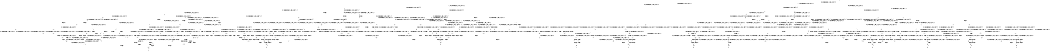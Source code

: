 digraph BCG {
size = "7, 10.5";
center = TRUE;
node [shape = circle];
0 [peripheries = 2];
0 -> 1 [label = "EX !0 !ATOMIC_EXCH_BRANCH (1, +0, TRUE, +0, 1, TRUE) !{0, 1, 2}"];
0 -> 2 [label = "EX !2 !ATOMIC_EXCH_BRANCH (1, +1, TRUE, +1, 1, FALSE) !{0, 1, 2}"];
0 -> 3 [label = "EX !1 !ATOMIC_EXCH_BRANCH (1, +1, TRUE, +0, 3, TRUE) !{0, 1, 2}"];
0 -> 4 [label = "EX !0 !ATOMIC_EXCH_BRANCH (1, +0, TRUE, +0, 1, TRUE) !{0, 1, 2}"];
1 -> 1 [label = "EX !0 !ATOMIC_EXCH_BRANCH (1, +0, TRUE, +0, 1, TRUE) !{0, 1, 2}"];
1 -> 5 [label = "EX !2 !ATOMIC_EXCH_BRANCH (1, +1, TRUE, +1, 1, FALSE) !{0, 1, 2}"];
1 -> 6 [label = "EX !1 !ATOMIC_EXCH_BRANCH (1, +1, TRUE, +0, 3, TRUE) !{0, 1, 2}"];
1 -> 4 [label = "EX !0 !ATOMIC_EXCH_BRANCH (1, +0, TRUE, +0, 1, TRUE) !{0, 1, 2}"];
2 -> 7 [label = "EX !0 !ATOMIC_EXCH_BRANCH (1, +0, TRUE, +0, 1, FALSE) !{0, 1, 2}"];
2 -> 8 [label = "EX !1 !ATOMIC_EXCH_BRANCH (1, +1, TRUE, +0, 3, FALSE) !{0, 1, 2}"];
2 -> 9 [label = "TERMINATE !2"];
2 -> 10 [label = "EX !0 !ATOMIC_EXCH_BRANCH (1, +0, TRUE, +0, 1, FALSE) !{0, 1, 2}"];
3 -> 11 [label = "EX !0 !ATOMIC_EXCH_BRANCH (1, +0, TRUE, +0, 1, FALSE) !{0, 1, 2}"];
3 -> 12 [label = "EX !2 !ATOMIC_EXCH_BRANCH (1, +1, TRUE, +1, 1, TRUE) !{0, 1, 2}"];
3 -> 13 [label = "TERMINATE !1"];
3 -> 14 [label = "EX !0 !ATOMIC_EXCH_BRANCH (1, +0, TRUE, +0, 1, FALSE) !{0, 1, 2}"];
4 -> 15 [label = "EX !1 !ATOMIC_EXCH_BRANCH (1, +1, TRUE, +0, 3, TRUE) !{0, 1, 2}"];
4 -> 4 [label = "EX !0 !ATOMIC_EXCH_BRANCH (1, +0, TRUE, +0, 1, TRUE) !{0, 1, 2}"];
4 -> 16 [label = "EX !2 !ATOMIC_EXCH_BRANCH (1, +1, TRUE, +1, 1, FALSE) !{0, 1, 2}"];
4 -> 17 [label = "EX !1 !ATOMIC_EXCH_BRANCH (1, +1, TRUE, +0, 3, TRUE) !{0, 1, 2}"];
5 -> 7 [label = "EX !0 !ATOMIC_EXCH_BRANCH (1, +0, TRUE, +0, 1, FALSE) !{0, 1, 2}"];
5 -> 18 [label = "EX !1 !ATOMIC_EXCH_BRANCH (1, +1, TRUE, +0, 3, FALSE) !{0, 1, 2}"];
5 -> 19 [label = "TERMINATE !2"];
5 -> 10 [label = "EX !0 !ATOMIC_EXCH_BRANCH (1, +0, TRUE, +0, 1, FALSE) !{0, 1, 2}"];
6 -> 11 [label = "EX !0 !ATOMIC_EXCH_BRANCH (1, +0, TRUE, +0, 1, FALSE) !{0, 1, 2}"];
6 -> 20 [label = "EX !2 !ATOMIC_EXCH_BRANCH (1, +1, TRUE, +1, 1, TRUE) !{0, 1, 2}"];
6 -> 21 [label = "TERMINATE !1"];
6 -> 14 [label = "EX !0 !ATOMIC_EXCH_BRANCH (1, +0, TRUE, +0, 1, FALSE) !{0, 1, 2}"];
7 -> 22 [label = "EX !1 !ATOMIC_EXCH_BRANCH (1, +1, TRUE, +0, 3, TRUE) !{0, 1, 2}"];
7 -> 23 [label = "TERMINATE !0"];
7 -> 24 [label = "TERMINATE !2"];
8 -> 25 [label = "EX !1 !ATOMIC_EXCH_BRANCH (1, +1, TRUE, +1, 1, TRUE) !{0, 1, 2}"];
8 -> 26 [label = "EX !0 !ATOMIC_EXCH_BRANCH (1, +0, TRUE, +0, 1, FALSE) !{0, 1, 2}"];
8 -> 27 [label = "TERMINATE !2"];
8 -> 28 [label = "EX !0 !ATOMIC_EXCH_BRANCH (1, +0, TRUE, +0, 1, FALSE) !{0, 1, 2}"];
9 -> 29 [label = "EX !0 !ATOMIC_EXCH_BRANCH (1, +0, TRUE, +0, 1, FALSE) !{0, 1}"];
9 -> 30 [label = "EX !1 !ATOMIC_EXCH_BRANCH (1, +1, TRUE, +0, 3, FALSE) !{0, 1}"];
9 -> 31 [label = "EX !0 !ATOMIC_EXCH_BRANCH (1, +0, TRUE, +0, 1, FALSE) !{0, 1}"];
10 -> 32 [label = "EX !1 !ATOMIC_EXCH_BRANCH (1, +1, TRUE, +0, 3, TRUE) !{0, 1, 2}"];
10 -> 33 [label = "EX !1 !ATOMIC_EXCH_BRANCH (1, +1, TRUE, +0, 3, TRUE) !{0, 1, 2}"];
10 -> 34 [label = "TERMINATE !0"];
10 -> 35 [label = "TERMINATE !2"];
11 -> 22 [label = "EX !2 !ATOMIC_EXCH_BRANCH (1, +1, TRUE, +1, 1, FALSE) !{0, 1, 2}"];
11 -> 36 [label = "TERMINATE !0"];
11 -> 37 [label = "TERMINATE !1"];
12 -> 12 [label = "EX !2 !ATOMIC_EXCH_BRANCH (1, +1, TRUE, +1, 1, TRUE) !{0, 1, 2}"];
12 -> 38 [label = "EX !0 !ATOMIC_EXCH_BRANCH (1, +0, TRUE, +0, 1, FALSE) !{0, 1, 2}"];
12 -> 39 [label = "TERMINATE !1"];
12 -> 40 [label = "EX !0 !ATOMIC_EXCH_BRANCH (1, +0, TRUE, +0, 1, FALSE) !{0, 1, 2}"];
13 -> 41 [label = "EX !0 !ATOMIC_EXCH_BRANCH (1, +0, TRUE, +0, 1, FALSE) !{0, 2}"];
13 -> 42 [label = "EX !2 !ATOMIC_EXCH_BRANCH (1, +1, TRUE, +1, 1, TRUE) !{0, 2}"];
13 -> 43 [label = "EX !0 !ATOMIC_EXCH_BRANCH (1, +0, TRUE, +0, 1, FALSE) !{0, 2}"];
14 -> 33 [label = "EX !2 !ATOMIC_EXCH_BRANCH (1, +1, TRUE, +1, 1, FALSE) !{0, 1, 2}"];
14 -> 44 [label = "TERMINATE !0"];
14 -> 45 [label = "TERMINATE !1"];
15 -> 46 [label = "EX !2 !ATOMIC_EXCH_BRANCH (1, +1, TRUE, +1, 1, TRUE) !{0, 1, 2}"];
15 -> 47 [label = "EX !0 !ATOMIC_EXCH_BRANCH (1, +0, TRUE, +0, 1, FALSE) !{0, 1, 2}"];
15 -> 48 [label = "EX !2 !ATOMIC_EXCH_BRANCH (1, +1, TRUE, +1, 1, TRUE) !{0, 1, 2}"];
15 -> 49 [label = "TERMINATE !1"];
16 -> 50 [label = "EX !1 !ATOMIC_EXCH_BRANCH (1, +1, TRUE, +0, 3, FALSE) !{0, 1, 2}"];
16 -> 10 [label = "EX !0 !ATOMIC_EXCH_BRANCH (1, +0, TRUE, +0, 1, FALSE) !{0, 1, 2}"];
16 -> 51 [label = "EX !1 !ATOMIC_EXCH_BRANCH (1, +1, TRUE, +0, 3, FALSE) !{0, 1, 2}"];
16 -> 52 [label = "TERMINATE !2"];
17 -> 14 [label = "EX !0 !ATOMIC_EXCH_BRANCH (1, +0, TRUE, +0, 1, FALSE) !{0, 1, 2}"];
17 -> 53 [label = "EX !2 !ATOMIC_EXCH_BRANCH (1, +1, TRUE, +1, 1, TRUE) !{0, 1, 2}"];
17 -> 54 [label = "TERMINATE !1"];
18 -> 26 [label = "EX !0 !ATOMIC_EXCH_BRANCH (1, +0, TRUE, +0, 1, FALSE) !{0, 1, 2}"];
18 -> 55 [label = "EX !1 !ATOMIC_EXCH_BRANCH (1, +1, TRUE, +1, 1, TRUE) !{0, 1, 2}"];
18 -> 56 [label = "TERMINATE !2"];
18 -> 28 [label = "EX !0 !ATOMIC_EXCH_BRANCH (1, +0, TRUE, +0, 1, FALSE) !{0, 1, 2}"];
19 -> 29 [label = "EX !0 !ATOMIC_EXCH_BRANCH (1, +0, TRUE, +0, 1, FALSE) !{0, 1}"];
19 -> 57 [label = "EX !1 !ATOMIC_EXCH_BRANCH (1, +1, TRUE, +0, 3, FALSE) !{0, 1}"];
19 -> 31 [label = "EX !0 !ATOMIC_EXCH_BRANCH (1, +0, TRUE, +0, 1, FALSE) !{0, 1}"];
20 -> 38 [label = "EX !0 !ATOMIC_EXCH_BRANCH (1, +0, TRUE, +0, 1, FALSE) !{0, 1, 2}"];
20 -> 20 [label = "EX !2 !ATOMIC_EXCH_BRANCH (1, +1, TRUE, +1, 1, TRUE) !{0, 1, 2}"];
20 -> 58 [label = "TERMINATE !1"];
20 -> 40 [label = "EX !0 !ATOMIC_EXCH_BRANCH (1, +0, TRUE, +0, 1, FALSE) !{0, 1, 2}"];
21 -> 41 [label = "EX !0 !ATOMIC_EXCH_BRANCH (1, +0, TRUE, +0, 1, FALSE) !{0, 2}"];
21 -> 59 [label = "EX !2 !ATOMIC_EXCH_BRANCH (1, +1, TRUE, +1, 1, TRUE) !{0, 2}"];
21 -> 43 [label = "EX !0 !ATOMIC_EXCH_BRANCH (1, +0, TRUE, +0, 1, FALSE) !{0, 2}"];
22 -> 60 [label = "TERMINATE !0"];
22 -> 61 [label = "TERMINATE !2"];
22 -> 62 [label = "TERMINATE !1"];
23 -> 63 [label = "EX !1 !ATOMIC_EXCH_BRANCH (1, +1, TRUE, +0, 3, TRUE) !{1, 2}"];
23 -> 64 [label = "TERMINATE !2"];
23 -> 65 [label = "EX !1 !ATOMIC_EXCH_BRANCH (1, +1, TRUE, +0, 3, TRUE) !{1, 2}"];
24 -> 66 [label = "EX !1 !ATOMIC_EXCH_BRANCH (1, +1, TRUE, +0, 3, TRUE) !{0, 1}"];
24 -> 64 [label = "TERMINATE !0"];
25 -> 8 [label = "EX !1 !ATOMIC_EXCH_BRANCH (1, +1, TRUE, +0, 3, FALSE) !{0, 1, 2}"];
25 -> 67 [label = "EX !0 !ATOMIC_EXCH_BRANCH (1, +0, TRUE, +0, 1, FALSE) !{0, 1, 2}"];
25 -> 68 [label = "TERMINATE !2"];
25 -> 69 [label = "EX !0 !ATOMIC_EXCH_BRANCH (1, +0, TRUE, +0, 1, FALSE) !{0, 1, 2}"];
26 -> 22 [label = "EX !1 !ATOMIC_EXCH_BRANCH (1, +1, TRUE, +1, 1, FALSE) !{0, 1, 2}"];
26 -> 70 [label = "TERMINATE !0"];
26 -> 71 [label = "TERMINATE !2"];
27 -> 72 [label = "EX !1 !ATOMIC_EXCH_BRANCH (1, +1, TRUE, +1, 1, TRUE) !{0, 1}"];
27 -> 73 [label = "EX !0 !ATOMIC_EXCH_BRANCH (1, +0, TRUE, +0, 1, FALSE) !{0, 1}"];
27 -> 74 [label = "EX !0 !ATOMIC_EXCH_BRANCH (1, +0, TRUE, +0, 1, FALSE) !{0, 1}"];
28 -> 32 [label = "EX !1 !ATOMIC_EXCH_BRANCH (1, +1, TRUE, +1, 1, FALSE) !{0, 1, 2}"];
28 -> 33 [label = "EX !1 !ATOMIC_EXCH_BRANCH (1, +1, TRUE, +1, 1, FALSE) !{0, 1, 2}"];
28 -> 75 [label = "TERMINATE !0"];
28 -> 76 [label = "TERMINATE !2"];
29 -> 66 [label = "EX !1 !ATOMIC_EXCH_BRANCH (1, +1, TRUE, +0, 3, TRUE) !{0, 1}"];
29 -> 64 [label = "TERMINATE !0"];
30 -> 72 [label = "EX !1 !ATOMIC_EXCH_BRANCH (1, +1, TRUE, +1, 1, TRUE) !{0, 1}"];
30 -> 73 [label = "EX !0 !ATOMIC_EXCH_BRANCH (1, +0, TRUE, +0, 1, FALSE) !{0, 1}"];
30 -> 74 [label = "EX !0 !ATOMIC_EXCH_BRANCH (1, +0, TRUE, +0, 1, FALSE) !{0, 1}"];
31 -> 77 [label = "EX !1 !ATOMIC_EXCH_BRANCH (1, +1, TRUE, +0, 3, TRUE) !{0, 1}"];
31 -> 78 [label = "EX !1 !ATOMIC_EXCH_BRANCH (1, +1, TRUE, +0, 3, TRUE) !{0, 1}"];
31 -> 79 [label = "TERMINATE !0"];
32 -> 80 [label = "TERMINATE !0"];
32 -> 81 [label = "TERMINATE !2"];
32 -> 82 [label = "TERMINATE !1"];
33 -> 83 [label = "TERMINATE !0"];
33 -> 84 [label = "TERMINATE !2"];
33 -> 85 [label = "TERMINATE !1"];
34 -> 86 [label = "EX !1 !ATOMIC_EXCH_BRANCH (1, +1, TRUE, +0, 3, TRUE) !{1, 2}"];
34 -> 87 [label = "TERMINATE !2"];
35 -> 88 [label = "EX !1 !ATOMIC_EXCH_BRANCH (1, +1, TRUE, +0, 3, TRUE) !{0, 1}"];
35 -> 87 [label = "TERMINATE !0"];
36 -> 63 [label = "EX !2 !ATOMIC_EXCH_BRANCH (1, +1, TRUE, +1, 1, FALSE) !{1, 2}"];
36 -> 89 [label = "TERMINATE !1"];
37 -> 90 [label = "EX !2 !ATOMIC_EXCH_BRANCH (1, +1, TRUE, +1, 1, FALSE) !{0, 2}"];
37 -> 89 [label = "TERMINATE !0"];
38 -> 22 [label = "EX !2 !ATOMIC_EXCH_BRANCH (1, +1, TRUE, +1, 1, FALSE) !{0, 1, 2}"];
38 -> 91 [label = "TERMINATE !0"];
38 -> 92 [label = "TERMINATE !1"];
39 -> 42 [label = "EX !2 !ATOMIC_EXCH_BRANCH (1, +1, TRUE, +1, 1, TRUE) !{0, 2}"];
39 -> 93 [label = "EX !0 !ATOMIC_EXCH_BRANCH (1, +0, TRUE, +0, 1, FALSE) !{0, 2}"];
39 -> 94 [label = "EX !0 !ATOMIC_EXCH_BRANCH (1, +0, TRUE, +0, 1, FALSE) !{0, 2}"];
40 -> 33 [label = "EX !2 !ATOMIC_EXCH_BRANCH (1, +1, TRUE, +1, 1, FALSE) !{0, 1, 2}"];
40 -> 95 [label = "TERMINATE !0"];
40 -> 96 [label = "TERMINATE !1"];
41 -> 90 [label = "EX !2 !ATOMIC_EXCH_BRANCH (1, +1, TRUE, +1, 1, FALSE) !{0, 2}"];
41 -> 89 [label = "TERMINATE !0"];
42 -> 42 [label = "EX !2 !ATOMIC_EXCH_BRANCH (1, +1, TRUE, +1, 1, TRUE) !{0, 2}"];
42 -> 93 [label = "EX !0 !ATOMIC_EXCH_BRANCH (1, +0, TRUE, +0, 1, FALSE) !{0, 2}"];
42 -> 94 [label = "EX !0 !ATOMIC_EXCH_BRANCH (1, +0, TRUE, +0, 1, FALSE) !{0, 2}"];
43 -> 97 [label = "EX !2 !ATOMIC_EXCH_BRANCH (1, +1, TRUE, +1, 1, FALSE) !{0, 2}"];
43 -> 98 [label = "EX !2 !ATOMIC_EXCH_BRANCH (1, +1, TRUE, +1, 1, FALSE) !{0, 2}"];
43 -> 99 [label = "TERMINATE !0"];
44 -> 86 [label = "EX !2 !ATOMIC_EXCH_BRANCH (1, +1, TRUE, +1, 1, FALSE) !{1, 2}"];
44 -> 100 [label = "TERMINATE !1"];
45 -> 101 [label = "EX !2 !ATOMIC_EXCH_BRANCH (1, +1, TRUE, +1, 1, FALSE) !{0, 2}"];
45 -> 100 [label = "TERMINATE !0"];
46 -> 102 [label = "EX !0 !ATOMIC_EXCH_BRANCH (1, +0, TRUE, +0, 1, FALSE) !{0, 1, 2}"];
46 -> 46 [label = "EX !2 !ATOMIC_EXCH_BRANCH (1, +1, TRUE, +1, 1, TRUE) !{0, 1, 2}"];
46 -> 103 [label = "TERMINATE !1"];
46 -> 40 [label = "EX !0 !ATOMIC_EXCH_BRANCH (1, +0, TRUE, +0, 1, FALSE) !{0, 1, 2}"];
47 -> 104 [label = "EX !2 !ATOMIC_EXCH_BRANCH (1, +1, TRUE, +1, 1, FALSE) !{0, 1, 2}"];
47 -> 32 [label = "EX !2 !ATOMIC_EXCH_BRANCH (1, +1, TRUE, +1, 1, FALSE) !{0, 1, 2}"];
47 -> 105 [label = "TERMINATE !0"];
47 -> 106 [label = "TERMINATE !1"];
48 -> 46 [label = "EX !2 !ATOMIC_EXCH_BRANCH (1, +1, TRUE, +1, 1, TRUE) !{0, 1, 2}"];
48 -> 107 [label = "EX !0 !ATOMIC_EXCH_BRANCH (1, +0, TRUE, +0, 1, FALSE) !{0, 1, 2}"];
48 -> 48 [label = "EX !2 !ATOMIC_EXCH_BRANCH (1, +1, TRUE, +1, 1, TRUE) !{0, 1, 2}"];
48 -> 108 [label = "TERMINATE !1"];
49 -> 109 [label = "EX !0 !ATOMIC_EXCH_BRANCH (1, +0, TRUE, +0, 1, FALSE) !{0, 2}"];
49 -> 110 [label = "EX !2 !ATOMIC_EXCH_BRANCH (1, +1, TRUE, +1, 1, TRUE) !{0, 2}"];
50 -> 111 [label = "EX !0 !ATOMIC_EXCH_BRANCH (1, +0, TRUE, +0, 1, FALSE) !{0, 1, 2}"];
50 -> 112 [label = "EX !1 !ATOMIC_EXCH_BRANCH (1, +1, TRUE, +1, 1, TRUE) !{0, 1, 2}"];
50 -> 113 [label = "TERMINATE !2"];
51 -> 112 [label = "EX !1 !ATOMIC_EXCH_BRANCH (1, +1, TRUE, +1, 1, TRUE) !{0, 1, 2}"];
51 -> 28 [label = "EX !0 !ATOMIC_EXCH_BRANCH (1, +0, TRUE, +0, 1, FALSE) !{0, 1, 2}"];
51 -> 114 [label = "EX !1 !ATOMIC_EXCH_BRANCH (1, +1, TRUE, +1, 1, TRUE) !{0, 1, 2}"];
51 -> 115 [label = "TERMINATE !2"];
52 -> 116 [label = "EX !0 !ATOMIC_EXCH_BRANCH (1, +0, TRUE, +0, 1, FALSE) !{0, 1}"];
52 -> 117 [label = "EX !1 !ATOMIC_EXCH_BRANCH (1, +1, TRUE, +0, 3, FALSE) !{0, 1}"];
53 -> 40 [label = "EX !0 !ATOMIC_EXCH_BRANCH (1, +0, TRUE, +0, 1, FALSE) !{0, 1, 2}"];
53 -> 53 [label = "EX !2 !ATOMIC_EXCH_BRANCH (1, +1, TRUE, +1, 1, TRUE) !{0, 1, 2}"];
53 -> 118 [label = "TERMINATE !1"];
54 -> 119 [label = "EX !0 !ATOMIC_EXCH_BRANCH (1, +0, TRUE, +0, 1, FALSE) !{0, 2}"];
54 -> 120 [label = "EX !2 !ATOMIC_EXCH_BRANCH (1, +1, TRUE, +1, 1, TRUE) !{0, 2}"];
55 -> 67 [label = "EX !0 !ATOMIC_EXCH_BRANCH (1, +0, TRUE, +0, 1, FALSE) !{0, 1, 2}"];
55 -> 18 [label = "EX !1 !ATOMIC_EXCH_BRANCH (1, +1, TRUE, +0, 3, FALSE) !{0, 1, 2}"];
55 -> 121 [label = "TERMINATE !2"];
55 -> 69 [label = "EX !0 !ATOMIC_EXCH_BRANCH (1, +0, TRUE, +0, 1, FALSE) !{0, 1, 2}"];
56 -> 73 [label = "EX !0 !ATOMIC_EXCH_BRANCH (1, +0, TRUE, +0, 1, FALSE) !{0, 1}"];
56 -> 122 [label = "EX !1 !ATOMIC_EXCH_BRANCH (1, +1, TRUE, +1, 1, TRUE) !{0, 1}"];
56 -> 74 [label = "EX !0 !ATOMIC_EXCH_BRANCH (1, +0, TRUE, +0, 1, FALSE) !{0, 1}"];
57 -> 73 [label = "EX !0 !ATOMIC_EXCH_BRANCH (1, +0, TRUE, +0, 1, FALSE) !{0, 1}"];
57 -> 122 [label = "EX !1 !ATOMIC_EXCH_BRANCH (1, +1, TRUE, +1, 1, TRUE) !{0, 1}"];
57 -> 74 [label = "EX !0 !ATOMIC_EXCH_BRANCH (1, +0, TRUE, +0, 1, FALSE) !{0, 1}"];
58 -> 93 [label = "EX !0 !ATOMIC_EXCH_BRANCH (1, +0, TRUE, +0, 1, FALSE) !{0, 2}"];
58 -> 59 [label = "EX !2 !ATOMIC_EXCH_BRANCH (1, +1, TRUE, +1, 1, TRUE) !{0, 2}"];
58 -> 94 [label = "EX !0 !ATOMIC_EXCH_BRANCH (1, +0, TRUE, +0, 1, FALSE) !{0, 2}"];
59 -> 93 [label = "EX !0 !ATOMIC_EXCH_BRANCH (1, +0, TRUE, +0, 1, FALSE) !{0, 2}"];
59 -> 59 [label = "EX !2 !ATOMIC_EXCH_BRANCH (1, +1, TRUE, +1, 1, TRUE) !{0, 2}"];
59 -> 94 [label = "EX !0 !ATOMIC_EXCH_BRANCH (1, +0, TRUE, +0, 1, FALSE) !{0, 2}"];
60 -> 123 [label = "TERMINATE !2"];
60 -> 124 [label = "TERMINATE !1"];
61 -> 123 [label = "TERMINATE !0"];
61 -> 125 [label = "TERMINATE !1"];
62 -> 124 [label = "TERMINATE !0"];
62 -> 125 [label = "TERMINATE !2"];
63 -> 123 [label = "TERMINATE !2"];
63 -> 124 [label = "TERMINATE !1"];
64 -> 126 [label = "EX !1 !ATOMIC_EXCH_BRANCH (1, +1, TRUE, +0, 3, TRUE) !{1}"];
64 -> 127 [label = "EX !1 !ATOMIC_EXCH_BRANCH (1, +1, TRUE, +0, 3, TRUE) !{1}"];
65 -> 128 [label = "TERMINATE !2"];
65 -> 129 [label = "TERMINATE !1"];
66 -> 123 [label = "TERMINATE !0"];
66 -> 125 [label = "TERMINATE !1"];
67 -> 22 [label = "EX !1 !ATOMIC_EXCH_BRANCH (1, +1, TRUE, +0, 3, TRUE) !{0, 1, 2}"];
67 -> 130 [label = "TERMINATE !0"];
67 -> 131 [label = "TERMINATE !2"];
68 -> 30 [label = "EX !1 !ATOMIC_EXCH_BRANCH (1, +1, TRUE, +0, 3, FALSE) !{0, 1}"];
68 -> 132 [label = "EX !0 !ATOMIC_EXCH_BRANCH (1, +0, TRUE, +0, 1, FALSE) !{0, 1}"];
68 -> 133 [label = "EX !0 !ATOMIC_EXCH_BRANCH (1, +0, TRUE, +0, 1, FALSE) !{0, 1}"];
69 -> 32 [label = "EX !1 !ATOMIC_EXCH_BRANCH (1, +1, TRUE, +0, 3, TRUE) !{0, 1, 2}"];
69 -> 33 [label = "EX !1 !ATOMIC_EXCH_BRANCH (1, +1, TRUE, +0, 3, TRUE) !{0, 1, 2}"];
69 -> 134 [label = "TERMINATE !0"];
69 -> 135 [label = "TERMINATE !2"];
70 -> 63 [label = "EX !1 !ATOMIC_EXCH_BRANCH (1, +1, TRUE, +1, 1, FALSE) !{1, 2}"];
70 -> 136 [label = "TERMINATE !2"];
70 -> 65 [label = "EX !1 !ATOMIC_EXCH_BRANCH (1, +1, TRUE, +1, 1, FALSE) !{1, 2}"];
71 -> 66 [label = "EX !1 !ATOMIC_EXCH_BRANCH (1, +1, TRUE, +1, 1, FALSE) !{0, 1}"];
71 -> 136 [label = "TERMINATE !0"];
72 -> 30 [label = "EX !1 !ATOMIC_EXCH_BRANCH (1, +1, TRUE, +0, 3, FALSE) !{0, 1}"];
72 -> 132 [label = "EX !0 !ATOMIC_EXCH_BRANCH (1, +0, TRUE, +0, 1, FALSE) !{0, 1}"];
72 -> 133 [label = "EX !0 !ATOMIC_EXCH_BRANCH (1, +0, TRUE, +0, 1, FALSE) !{0, 1}"];
73 -> 66 [label = "EX !1 !ATOMIC_EXCH_BRANCH (1, +1, TRUE, +1, 1, FALSE) !{0, 1}"];
73 -> 136 [label = "TERMINATE !0"];
74 -> 77 [label = "EX !1 !ATOMIC_EXCH_BRANCH (1, +1, TRUE, +1, 1, FALSE) !{0, 1}"];
74 -> 78 [label = "EX !1 !ATOMIC_EXCH_BRANCH (1, +1, TRUE, +1, 1, FALSE) !{0, 1}"];
74 -> 137 [label = "TERMINATE !0"];
75 -> 86 [label = "EX !1 !ATOMIC_EXCH_BRANCH (1, +1, TRUE, +1, 1, FALSE) !{1, 2}"];
75 -> 138 [label = "TERMINATE !2"];
76 -> 88 [label = "EX !1 !ATOMIC_EXCH_BRANCH (1, +1, TRUE, +1, 1, FALSE) !{0, 1}"];
76 -> 138 [label = "TERMINATE !0"];
77 -> 139 [label = "TERMINATE !0"];
77 -> 140 [label = "TERMINATE !1"];
78 -> 141 [label = "TERMINATE !0"];
78 -> 142 [label = "TERMINATE !1"];
79 -> 143 [label = "EX !1 !ATOMIC_EXCH_BRANCH (1, +1, TRUE, +0, 3, TRUE) !{1}"];
80 -> 144 [label = "TERMINATE !2"];
80 -> 145 [label = "TERMINATE !1"];
81 -> 144 [label = "TERMINATE !0"];
81 -> 146 [label = "TERMINATE !1"];
82 -> 145 [label = "TERMINATE !0"];
82 -> 146 [label = "TERMINATE !2"];
83 -> 147 [label = "TERMINATE !2"];
83 -> 148 [label = "TERMINATE !1"];
84 -> 147 [label = "TERMINATE !0"];
84 -> 149 [label = "TERMINATE !1"];
85 -> 148 [label = "TERMINATE !0"];
85 -> 149 [label = "TERMINATE !2"];
86 -> 147 [label = "TERMINATE !2"];
86 -> 148 [label = "TERMINATE !1"];
87 -> 150 [label = "EX !1 !ATOMIC_EXCH_BRANCH (1, +1, TRUE, +0, 3, TRUE) !{1}"];
88 -> 147 [label = "TERMINATE !0"];
88 -> 149 [label = "TERMINATE !1"];
89 -> 151 [label = "EX !2 !ATOMIC_EXCH_BRANCH (1, +1, TRUE, +1, 1, FALSE) !{2}"];
89 -> 152 [label = "EX !2 !ATOMIC_EXCH_BRANCH (1, +1, TRUE, +1, 1, FALSE) !{2}"];
90 -> 124 [label = "TERMINATE !0"];
90 -> 125 [label = "TERMINATE !2"];
91 -> 63 [label = "EX !2 !ATOMIC_EXCH_BRANCH (1, +1, TRUE, +1, 1, FALSE) !{1, 2}"];
91 -> 153 [label = "TERMINATE !1"];
92 -> 90 [label = "EX !2 !ATOMIC_EXCH_BRANCH (1, +1, TRUE, +1, 1, FALSE) !{0, 2}"];
92 -> 153 [label = "TERMINATE !0"];
93 -> 90 [label = "EX !2 !ATOMIC_EXCH_BRANCH (1, +1, TRUE, +1, 1, FALSE) !{0, 2}"];
93 -> 153 [label = "TERMINATE !0"];
94 -> 97 [label = "EX !2 !ATOMIC_EXCH_BRANCH (1, +1, TRUE, +1, 1, FALSE) !{0, 2}"];
94 -> 98 [label = "EX !2 !ATOMIC_EXCH_BRANCH (1, +1, TRUE, +1, 1, FALSE) !{0, 2}"];
94 -> 154 [label = "TERMINATE !0"];
95 -> 86 [label = "EX !2 !ATOMIC_EXCH_BRANCH (1, +1, TRUE, +1, 1, FALSE) !{1, 2}"];
95 -> 155 [label = "TERMINATE !1"];
96 -> 101 [label = "EX !2 !ATOMIC_EXCH_BRANCH (1, +1, TRUE, +1, 1, FALSE) !{0, 2}"];
96 -> 155 [label = "TERMINATE !0"];
97 -> 156 [label = "TERMINATE !0"];
97 -> 157 [label = "TERMINATE !2"];
98 -> 158 [label = "TERMINATE !0"];
98 -> 159 [label = "TERMINATE !2"];
99 -> 160 [label = "EX !2 !ATOMIC_EXCH_BRANCH (1, +1, TRUE, +1, 1, FALSE) !{2}"];
100 -> 161 [label = "EX !2 !ATOMIC_EXCH_BRANCH (1, +1, TRUE, +1, 1, FALSE) !{2}"];
101 -> 148 [label = "TERMINATE !0"];
101 -> 149 [label = "TERMINATE !2"];
102 -> 104 [label = "EX !2 !ATOMIC_EXCH_BRANCH (1, +1, TRUE, +1, 1, FALSE) !{0, 1, 2}"];
102 -> 162 [label = "TERMINATE !0"];
102 -> 163 [label = "TERMINATE !1"];
103 -> 164 [label = "EX !0 !ATOMIC_EXCH_BRANCH (1, +0, TRUE, +0, 1, FALSE) !{0, 2}"];
103 -> 165 [label = "EX !2 !ATOMIC_EXCH_BRANCH (1, +1, TRUE, +1, 1, TRUE) !{0, 2}"];
104 -> 166 [label = "TERMINATE !0"];
104 -> 167 [label = "TERMINATE !2"];
104 -> 168 [label = "TERMINATE !1"];
105 -> 169 [label = "EX !2 !ATOMIC_EXCH_BRANCH (1, +1, TRUE, +1, 1, FALSE) !{1, 2}"];
105 -> 170 [label = "TERMINATE !1"];
106 -> 171 [label = "EX !2 !ATOMIC_EXCH_BRANCH (1, +1, TRUE, +1, 1, FALSE) !{0, 2}"];
106 -> 170 [label = "TERMINATE !0"];
107 -> 104 [label = "EX !2 !ATOMIC_EXCH_BRANCH (1, +1, TRUE, +1, 1, FALSE) !{0, 1, 2}"];
107 -> 32 [label = "EX !2 !ATOMIC_EXCH_BRANCH (1, +1, TRUE, +1, 1, FALSE) !{0, 1, 2}"];
107 -> 172 [label = "TERMINATE !0"];
107 -> 173 [label = "TERMINATE !1"];
108 -> 174 [label = "EX !0 !ATOMIC_EXCH_BRANCH (1, +0, TRUE, +0, 1, FALSE) !{0, 2}"];
108 -> 110 [label = "EX !2 !ATOMIC_EXCH_BRANCH (1, +1, TRUE, +1, 1, TRUE) !{0, 2}"];
109 -> 171 [label = "EX !2 !ATOMIC_EXCH_BRANCH (1, +1, TRUE, +1, 1, FALSE) !{0, 2}"];
109 -> 170 [label = "TERMINATE !0"];
110 -> 174 [label = "EX !0 !ATOMIC_EXCH_BRANCH (1, +0, TRUE, +0, 1, FALSE) !{0, 2}"];
110 -> 110 [label = "EX !2 !ATOMIC_EXCH_BRANCH (1, +1, TRUE, +1, 1, TRUE) !{0, 2}"];
111 -> 32 [label = "EX !1 !ATOMIC_EXCH_BRANCH (1, +1, TRUE, +1, 1, FALSE) !{0, 1, 2}"];
111 -> 175 [label = "TERMINATE !0"];
111 -> 176 [label = "TERMINATE !2"];
112 -> 177 [label = "EX !0 !ATOMIC_EXCH_BRANCH (1, +0, TRUE, +0, 1, FALSE) !{0, 1, 2}"];
112 -> 50 [label = "EX !1 !ATOMIC_EXCH_BRANCH (1, +1, TRUE, +0, 3, FALSE) !{0, 1, 2}"];
112 -> 178 [label = "TERMINATE !2"];
113 -> 179 [label = "EX !0 !ATOMIC_EXCH_BRANCH (1, +0, TRUE, +0, 1, FALSE) !{0, 1}"];
113 -> 180 [label = "EX !1 !ATOMIC_EXCH_BRANCH (1, +1, TRUE, +1, 1, TRUE) !{0, 1}"];
114 -> 50 [label = "EX !1 !ATOMIC_EXCH_BRANCH (1, +1, TRUE, +0, 3, FALSE) !{0, 1, 2}"];
114 -> 69 [label = "EX !0 !ATOMIC_EXCH_BRANCH (1, +0, TRUE, +0, 1, FALSE) !{0, 1, 2}"];
114 -> 51 [label = "EX !1 !ATOMIC_EXCH_BRANCH (1, +1, TRUE, +0, 3, FALSE) !{0, 1, 2}"];
114 -> 181 [label = "TERMINATE !2"];
115 -> 182 [label = "EX !0 !ATOMIC_EXCH_BRANCH (1, +0, TRUE, +0, 1, FALSE) !{0, 1}"];
115 -> 183 [label = "EX !1 !ATOMIC_EXCH_BRANCH (1, +1, TRUE, +1, 1, TRUE) !{0, 1}"];
116 -> 88 [label = "EX !1 !ATOMIC_EXCH_BRANCH (1, +1, TRUE, +0, 3, TRUE) !{0, 1}"];
116 -> 87 [label = "TERMINATE !0"];
117 -> 182 [label = "EX !0 !ATOMIC_EXCH_BRANCH (1, +0, TRUE, +0, 1, FALSE) !{0, 1}"];
117 -> 183 [label = "EX !1 !ATOMIC_EXCH_BRANCH (1, +1, TRUE, +1, 1, TRUE) !{0, 1}"];
118 -> 184 [label = "EX !0 !ATOMIC_EXCH_BRANCH (1, +0, TRUE, +0, 1, FALSE) !{0, 2}"];
118 -> 120 [label = "EX !2 !ATOMIC_EXCH_BRANCH (1, +1, TRUE, +1, 1, TRUE) !{0, 2}"];
119 -> 101 [label = "EX !2 !ATOMIC_EXCH_BRANCH (1, +1, TRUE, +1, 1, FALSE) !{0, 2}"];
119 -> 100 [label = "TERMINATE !0"];
120 -> 184 [label = "EX !0 !ATOMIC_EXCH_BRANCH (1, +0, TRUE, +0, 1, FALSE) !{0, 2}"];
120 -> 120 [label = "EX !2 !ATOMIC_EXCH_BRANCH (1, +1, TRUE, +1, 1, TRUE) !{0, 2}"];
121 -> 132 [label = "EX !0 !ATOMIC_EXCH_BRANCH (1, +0, TRUE, +0, 1, FALSE) !{0, 1}"];
121 -> 57 [label = "EX !1 !ATOMIC_EXCH_BRANCH (1, +1, TRUE, +0, 3, FALSE) !{0, 1}"];
121 -> 133 [label = "EX !0 !ATOMIC_EXCH_BRANCH (1, +0, TRUE, +0, 1, FALSE) !{0, 1}"];
122 -> 132 [label = "EX !0 !ATOMIC_EXCH_BRANCH (1, +0, TRUE, +0, 1, FALSE) !{0, 1}"];
122 -> 57 [label = "EX !1 !ATOMIC_EXCH_BRANCH (1, +1, TRUE, +0, 3, FALSE) !{0, 1}"];
122 -> 133 [label = "EX !0 !ATOMIC_EXCH_BRANCH (1, +0, TRUE, +0, 1, FALSE) !{0, 1}"];
123 -> 185 [label = "TERMINATE !1"];
124 -> 185 [label = "TERMINATE !2"];
125 -> 185 [label = "TERMINATE !0"];
126 -> 185 [label = "TERMINATE !1"];
127 -> 186 [label = "TERMINATE !1"];
128 -> 187 [label = "TERMINATE !1"];
129 -> 187 [label = "TERMINATE !2"];
130 -> 63 [label = "EX !1 !ATOMIC_EXCH_BRANCH (1, +1, TRUE, +0, 3, TRUE) !{1, 2}"];
130 -> 188 [label = "TERMINATE !2"];
130 -> 65 [label = "EX !1 !ATOMIC_EXCH_BRANCH (1, +1, TRUE, +0, 3, TRUE) !{1, 2}"];
131 -> 66 [label = "EX !1 !ATOMIC_EXCH_BRANCH (1, +1, TRUE, +0, 3, TRUE) !{0, 1}"];
131 -> 188 [label = "TERMINATE !0"];
132 -> 66 [label = "EX !1 !ATOMIC_EXCH_BRANCH (1, +1, TRUE, +0, 3, TRUE) !{0, 1}"];
132 -> 188 [label = "TERMINATE !0"];
133 -> 77 [label = "EX !1 !ATOMIC_EXCH_BRANCH (1, +1, TRUE, +0, 3, TRUE) !{0, 1}"];
133 -> 78 [label = "EX !1 !ATOMIC_EXCH_BRANCH (1, +1, TRUE, +0, 3, TRUE) !{0, 1}"];
133 -> 189 [label = "TERMINATE !0"];
134 -> 86 [label = "EX !1 !ATOMIC_EXCH_BRANCH (1, +1, TRUE, +0, 3, TRUE) !{1, 2}"];
134 -> 190 [label = "TERMINATE !2"];
135 -> 88 [label = "EX !1 !ATOMIC_EXCH_BRANCH (1, +1, TRUE, +0, 3, TRUE) !{0, 1}"];
135 -> 190 [label = "TERMINATE !0"];
136 -> 126 [label = "EX !1 !ATOMIC_EXCH_BRANCH (1, +1, TRUE, +1, 1, FALSE) !{1}"];
136 -> 127 [label = "EX !1 !ATOMIC_EXCH_BRANCH (1, +1, TRUE, +1, 1, FALSE) !{1}"];
137 -> 143 [label = "EX !1 !ATOMIC_EXCH_BRANCH (1, +1, TRUE, +1, 1, FALSE) !{1}"];
138 -> 150 [label = "EX !1 !ATOMIC_EXCH_BRANCH (1, +1, TRUE, +1, 1, FALSE) !{1}"];
139 -> 191 [label = "TERMINATE !1"];
140 -> 191 [label = "TERMINATE !0"];
141 -> 192 [label = "TERMINATE !1"];
142 -> 192 [label = "TERMINATE !0"];
143 -> 192 [label = "TERMINATE !1"];
144 -> 193 [label = "TERMINATE !1"];
145 -> 193 [label = "TERMINATE !2"];
146 -> 193 [label = "TERMINATE !0"];
147 -> 194 [label = "TERMINATE !1"];
148 -> 194 [label = "TERMINATE !2"];
149 -> 194 [label = "TERMINATE !0"];
150 -> 194 [label = "TERMINATE !1"];
151 -> 185 [label = "TERMINATE !2"];
152 -> 195 [label = "TERMINATE !2"];
153 -> 151 [label = "EX !2 !ATOMIC_EXCH_BRANCH (1, +1, TRUE, +1, 1, FALSE) !{2}"];
153 -> 152 [label = "EX !2 !ATOMIC_EXCH_BRANCH (1, +1, TRUE, +1, 1, FALSE) !{2}"];
154 -> 160 [label = "EX !2 !ATOMIC_EXCH_BRANCH (1, +1, TRUE, +1, 1, FALSE) !{2}"];
155 -> 161 [label = "EX !2 !ATOMIC_EXCH_BRANCH (1, +1, TRUE, +1, 1, FALSE) !{2}"];
156 -> 196 [label = "TERMINATE !2"];
157 -> 196 [label = "TERMINATE !0"];
158 -> 197 [label = "TERMINATE !2"];
159 -> 197 [label = "TERMINATE !0"];
160 -> 197 [label = "TERMINATE !2"];
161 -> 194 [label = "TERMINATE !2"];
162 -> 198 [label = "EX !2 !ATOMIC_EXCH_BRANCH (1, +1, TRUE, +1, 1, FALSE) !{1, 2}"];
162 -> 199 [label = "TERMINATE !1"];
163 -> 200 [label = "EX !2 !ATOMIC_EXCH_BRANCH (1, +1, TRUE, +1, 1, FALSE) !{0, 2}"];
163 -> 199 [label = "TERMINATE !0"];
164 -> 200 [label = "EX !2 !ATOMIC_EXCH_BRANCH (1, +1, TRUE, +1, 1, FALSE) !{0, 2}"];
164 -> 199 [label = "TERMINATE !0"];
165 -> 164 [label = "EX !0 !ATOMIC_EXCH_BRANCH (1, +0, TRUE, +0, 1, FALSE) !{0, 2}"];
165 -> 165 [label = "EX !2 !ATOMIC_EXCH_BRANCH (1, +1, TRUE, +1, 1, TRUE) !{0, 2}"];
166 -> 201 [label = "TERMINATE !2"];
166 -> 202 [label = "TERMINATE !1"];
167 -> 201 [label = "TERMINATE !0"];
167 -> 203 [label = "TERMINATE !1"];
168 -> 202 [label = "TERMINATE !0"];
168 -> 203 [label = "TERMINATE !2"];
169 -> 144 [label = "TERMINATE !2"];
169 -> 145 [label = "TERMINATE !1"];
170 -> 204 [label = "EX !2 !ATOMIC_EXCH_BRANCH (1, +1, TRUE, +1, 1, FALSE) !{2}"];
171 -> 145 [label = "TERMINATE !0"];
171 -> 146 [label = "TERMINATE !2"];
172 -> 169 [label = "EX !2 !ATOMIC_EXCH_BRANCH (1, +1, TRUE, +1, 1, FALSE) !{1, 2}"];
172 -> 205 [label = "TERMINATE !1"];
173 -> 171 [label = "EX !2 !ATOMIC_EXCH_BRANCH (1, +1, TRUE, +1, 1, FALSE) !{0, 2}"];
173 -> 205 [label = "TERMINATE !0"];
174 -> 171 [label = "EX !2 !ATOMIC_EXCH_BRANCH (1, +1, TRUE, +1, 1, FALSE) !{0, 2}"];
174 -> 205 [label = "TERMINATE !0"];
175 -> 169 [label = "EX !1 !ATOMIC_EXCH_BRANCH (1, +1, TRUE, +1, 1, FALSE) !{1, 2}"];
175 -> 206 [label = "TERMINATE !2"];
176 -> 207 [label = "EX !1 !ATOMIC_EXCH_BRANCH (1, +1, TRUE, +1, 1, FALSE) !{0, 1}"];
176 -> 206 [label = "TERMINATE !0"];
177 -> 32 [label = "EX !1 !ATOMIC_EXCH_BRANCH (1, +1, TRUE, +0, 3, TRUE) !{0, 1, 2}"];
177 -> 208 [label = "TERMINATE !0"];
177 -> 209 [label = "TERMINATE !2"];
178 -> 210 [label = "EX !0 !ATOMIC_EXCH_BRANCH (1, +0, TRUE, +0, 1, FALSE) !{0, 1}"];
178 -> 211 [label = "EX !1 !ATOMIC_EXCH_BRANCH (1, +1, TRUE, +0, 3, FALSE) !{0, 1}"];
179 -> 207 [label = "EX !1 !ATOMIC_EXCH_BRANCH (1, +1, TRUE, +1, 1, FALSE) !{0, 1}"];
179 -> 206 [label = "TERMINATE !0"];
180 -> 210 [label = "EX !0 !ATOMIC_EXCH_BRANCH (1, +0, TRUE, +0, 1, FALSE) !{0, 1}"];
180 -> 211 [label = "EX !1 !ATOMIC_EXCH_BRANCH (1, +1, TRUE, +0, 3, FALSE) !{0, 1}"];
181 -> 212 [label = "EX !0 !ATOMIC_EXCH_BRANCH (1, +0, TRUE, +0, 1, FALSE) !{0, 1}"];
181 -> 117 [label = "EX !1 !ATOMIC_EXCH_BRANCH (1, +1, TRUE, +0, 3, FALSE) !{0, 1}"];
182 -> 88 [label = "EX !1 !ATOMIC_EXCH_BRANCH (1, +1, TRUE, +1, 1, FALSE) !{0, 1}"];
182 -> 138 [label = "TERMINATE !0"];
183 -> 212 [label = "EX !0 !ATOMIC_EXCH_BRANCH (1, +0, TRUE, +0, 1, FALSE) !{0, 1}"];
183 -> 117 [label = "EX !1 !ATOMIC_EXCH_BRANCH (1, +1, TRUE, +0, 3, FALSE) !{0, 1}"];
184 -> 101 [label = "EX !2 !ATOMIC_EXCH_BRANCH (1, +1, TRUE, +1, 1, FALSE) !{0, 2}"];
184 -> 155 [label = "TERMINATE !0"];
185 -> 213 [label = "exit"];
186 -> 214 [label = "exit"];
187 -> 215 [label = "exit"];
188 -> 126 [label = "EX !1 !ATOMIC_EXCH_BRANCH (1, +1, TRUE, +0, 3, TRUE) !{1}"];
188 -> 127 [label = "EX !1 !ATOMIC_EXCH_BRANCH (1, +1, TRUE, +0, 3, TRUE) !{1}"];
189 -> 143 [label = "EX !1 !ATOMIC_EXCH_BRANCH (1, +1, TRUE, +0, 3, TRUE) !{1}"];
190 -> 150 [label = "EX !1 !ATOMIC_EXCH_BRANCH (1, +1, TRUE, +0, 3, TRUE) !{1}"];
191 -> 216 [label = "exit"];
192 -> 217 [label = "exit"];
193 -> 218 [label = "exit"];
194 -> 219 [label = "exit"];
195 -> 220 [label = "exit"];
196 -> 221 [label = "exit"];
197 -> 222 [label = "exit"];
198 -> 201 [label = "TERMINATE !2"];
198 -> 202 [label = "TERMINATE !1"];
199 -> 223 [label = "EX !2 !ATOMIC_EXCH_BRANCH (1, +1, TRUE, +1, 1, FALSE) !{2}"];
200 -> 202 [label = "TERMINATE !0"];
200 -> 203 [label = "TERMINATE !2"];
201 -> 224 [label = "TERMINATE !1"];
202 -> 224 [label = "TERMINATE !2"];
203 -> 224 [label = "TERMINATE !0"];
204 -> 193 [label = "TERMINATE !2"];
205 -> 204 [label = "EX !2 !ATOMIC_EXCH_BRANCH (1, +1, TRUE, +1, 1, FALSE) !{2}"];
206 -> 225 [label = "EX !1 !ATOMIC_EXCH_BRANCH (1, +1, TRUE, +1, 1, FALSE) !{1}"];
207 -> 144 [label = "TERMINATE !0"];
207 -> 146 [label = "TERMINATE !1"];
208 -> 169 [label = "EX !1 !ATOMIC_EXCH_BRANCH (1, +1, TRUE, +0, 3, TRUE) !{1, 2}"];
208 -> 226 [label = "TERMINATE !2"];
209 -> 207 [label = "EX !1 !ATOMIC_EXCH_BRANCH (1, +1, TRUE, +0, 3, TRUE) !{0, 1}"];
209 -> 226 [label = "TERMINATE !0"];
210 -> 207 [label = "EX !1 !ATOMIC_EXCH_BRANCH (1, +1, TRUE, +0, 3, TRUE) !{0, 1}"];
210 -> 226 [label = "TERMINATE !0"];
211 -> 179 [label = "EX !0 !ATOMIC_EXCH_BRANCH (1, +0, TRUE, +0, 1, FALSE) !{0, 1}"];
211 -> 180 [label = "EX !1 !ATOMIC_EXCH_BRANCH (1, +1, TRUE, +1, 1, TRUE) !{0, 1}"];
212 -> 88 [label = "EX !1 !ATOMIC_EXCH_BRANCH (1, +1, TRUE, +0, 3, TRUE) !{0, 1}"];
212 -> 190 [label = "TERMINATE !0"];
223 -> 224 [label = "TERMINATE !2"];
224 -> 227 [label = "exit"];
225 -> 193 [label = "TERMINATE !1"];
226 -> 225 [label = "EX !1 !ATOMIC_EXCH_BRANCH (1, +1, TRUE, +0, 3, TRUE) !{1}"];
}
